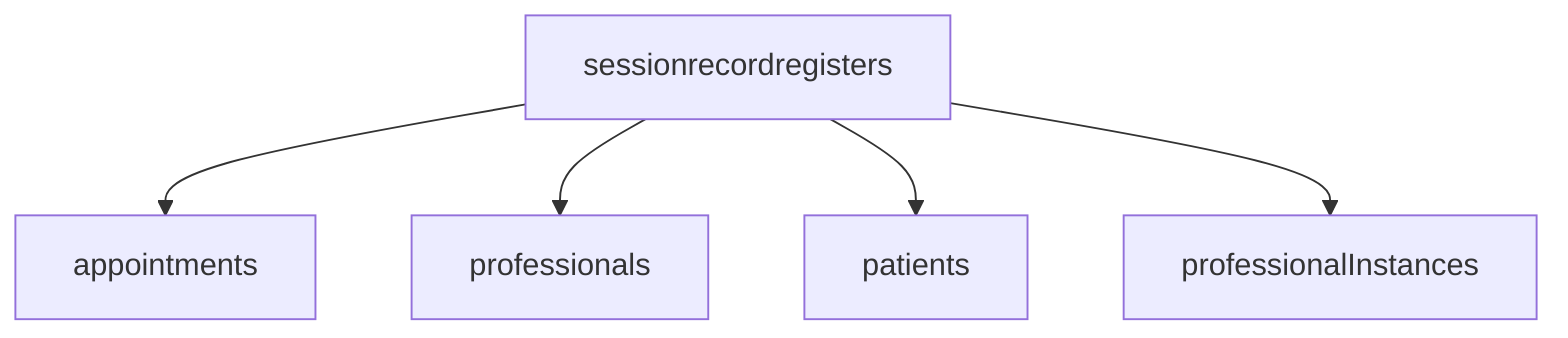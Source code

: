 graph TD
    A[sessionrecordregisters] --> B[appointments]
    A[sessionrecordregisters] --> C[professionals]
    A[sessionrecordregisters] --> D[patients]
    A[sessionrecordregisters] --> E[professionalInstances]